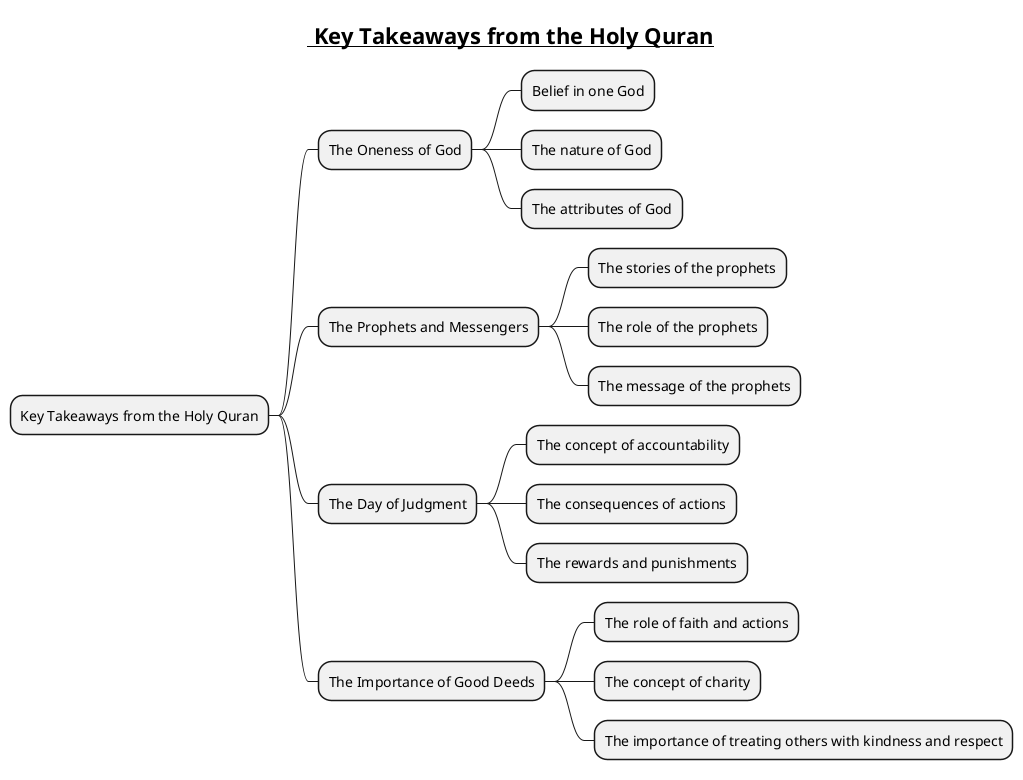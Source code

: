 @startmindmap
title =__ Key Takeaways from the Holy Quran__

* Key Takeaways from the Holy Quran
** The Oneness of God
*** Belief in one God
*** The nature of God
*** The attributes of God
** The Prophets and Messengers
*** The stories of the prophets
*** The role of the prophets
*** The message of the prophets
** The Day of Judgment
*** The concept of accountability
*** The consequences of actions
*** The rewards and punishments
** The Importance of Good Deeds
*** The role of faith and actions
*** The concept of charity
*** The importance of treating others with kindness and respect
@endmindmap
